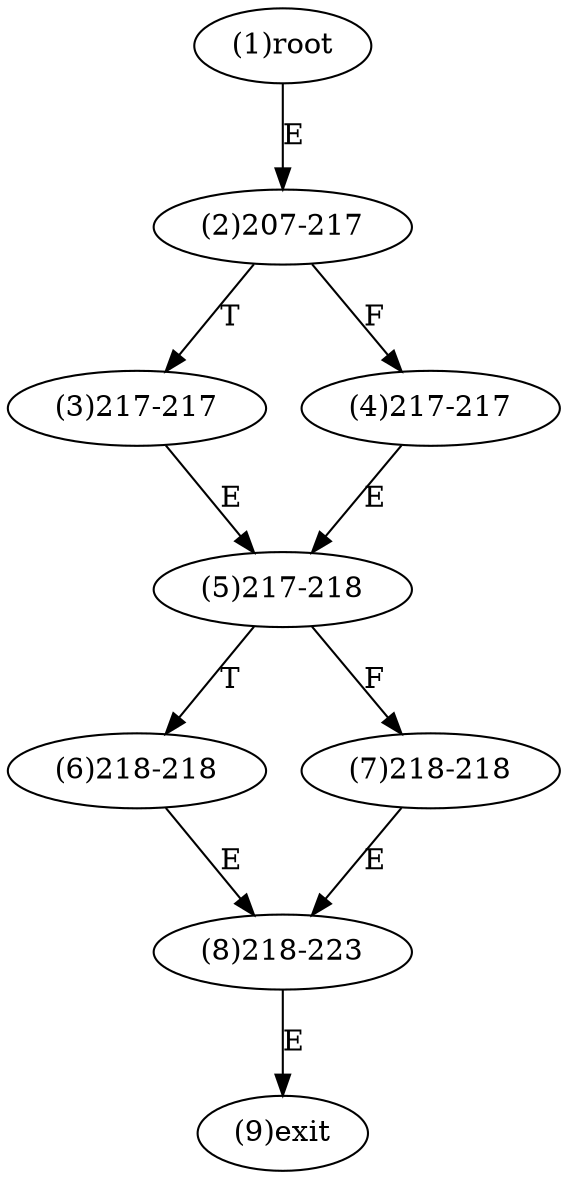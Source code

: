 digraph "" { 
1[ label="(1)root"];
2[ label="(2)207-217"];
3[ label="(3)217-217"];
4[ label="(4)217-217"];
5[ label="(5)217-218"];
6[ label="(6)218-218"];
7[ label="(7)218-218"];
8[ label="(8)218-223"];
9[ label="(9)exit"];
1->2[ label="E"];
2->4[ label="F"];
2->3[ label="T"];
3->5[ label="E"];
4->5[ label="E"];
5->7[ label="F"];
5->6[ label="T"];
6->8[ label="E"];
7->8[ label="E"];
8->9[ label="E"];
}
